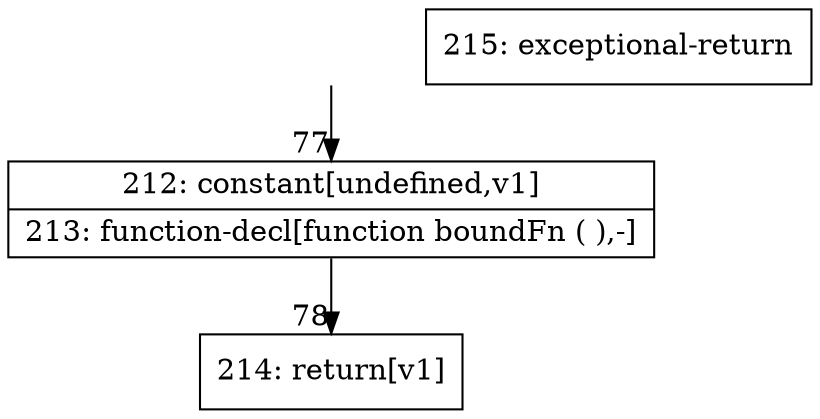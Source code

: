 digraph {
rankdir="TD"
BB_entry8[shape=none,label=""];
BB_entry8 -> BB77 [tailport=s, headport=n, headlabel="    77"]
BB77 [shape=record label="{212: constant[undefined,v1]|213: function-decl[function boundFn ( ),-]}" ] 
BB77 -> BB78 [tailport=s, headport=n, headlabel="      78"]
BB78 [shape=record label="{214: return[v1]}" ] 
BB79 [shape=record label="{215: exceptional-return}" ] 
//#$~ 132
}
